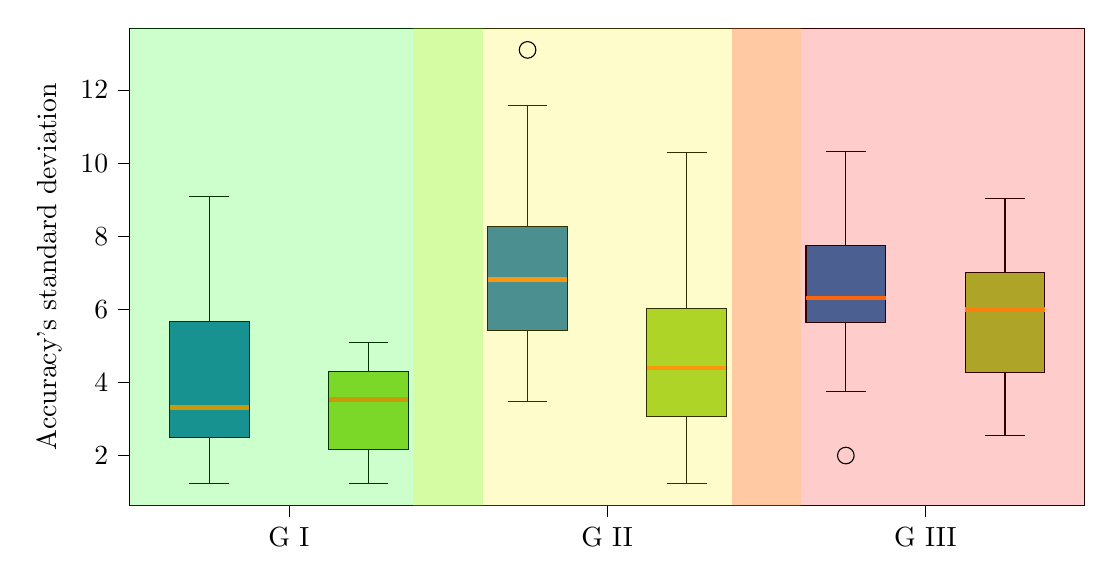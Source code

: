 % This file was created with tikzplotlib v0.10.1.
\begin{tikzpicture}

\definecolor{darkgray176}{RGB}{176,176,176}
\definecolor{darkorange25512714}{RGB}{255,127,14}
\definecolor{steelblue31119180}{RGB}{31,119,180}
\definecolor{yellowgreen}{RGB}{154, 205, 50}


\begin{axis}[
tick align=outside,
tick pos=left,
x grid style={darkgray176},
xmin=0.5, xmax=6.5,
xtick style={color=black},
y grid style={darkgray176},
ymin=0.631, ymax=13.689,
ytick style={color=black},
xtick={1.5,3.5,5.5},
xticklabels={
  G I,
  G II,
  G III
  },
  ylabel=Accuracy's standard deviation,
% only scale the axis, not the axis including the ticks and labels
scale only axis=true,
% set `width' and `height' to the desired values
width=\textwidth,
height=0.5\textwidth,
]
\path [draw=black, fill=steelblue31119180]
(axis cs:0.75,2.499)
--(axis cs:1.25,2.499)
--(axis cs:1.25,5.661)
--(axis cs:0.75,5.661)
--(axis cs:0.75,2.499)
--cycle;
\addplot [black]
table {%
1 2.499
1 1.225
};
\addplot [black]
table {%
1 5.661
1 9.083
};
\addplot [black]
table {%
0.875 1.225
1.125 1.225
};
\addplot [black]
table {%
0.875 9.083
1.125 9.083
};
\path [draw=black, fill=yellowgreen]
(axis cs:1.75,2.16)
--(axis cs:2.25,2.16)
--(axis cs:2.25,4.301)
--(axis cs:1.75,4.301)
--(axis cs:1.75,2.16)
--cycle;
\addplot [black]
table {%
2 2.16
2 1.225
};
\addplot [black]
table {%
2 4.301
2 5.099
};
\addplot [black]
table {%
1.875 1.225
2.125 1.225
};
\addplot [black]
table {%
1.875 5.099
2.125 5.099
};
\path [draw=black, fill=steelblue31119180]
(axis cs:2.75,5.423)
--(axis cs:3.25,5.423)
--(axis cs:3.25,8.254)
--(axis cs:2.75,8.254)
--(axis cs:2.75,5.423)
--cycle;
\addplot [black]
table {%
3 5.423
3 3.478
};
\addplot [black]
table {%
3 8.254
3 11.576
};
\addplot [black]
table {%
2.875 3.478
3.125 3.478
};
\addplot [black]
table {%
2.875 11.576
3.125 11.576
};
\addplot [black, mark=o, mark size=3, mark options={solid,fill opacity=0}, only marks]
table {%
3 13.096
};
\path [draw=black, fill=yellowgreen]
(axis cs:3.75,3.065)
--(axis cs:4.25,3.065)
--(axis cs:4.25,6.016)
--(axis cs:3.75,6.016)
--(axis cs:3.75,3.065)
--cycle;
\addplot [black]
table {%
4 3.065
4 1.225
};
\addplot [black]
table {%
4 6.016
4 10.296
};
\addplot [black]
table {%
3.875 1.225
4.125 1.225
};
\addplot [black]
table {%
3.875 10.296
4.125 10.296
};
\path [draw=black, fill=steelblue31119180]
(axis cs:4.75,5.644)
--(axis cs:5.25,5.644)
--(axis cs:5.25,7.747)
--(axis cs:4.75,7.747)
--(axis cs:4.75,5.644)
--cycle;
\addplot [black]
table {%
5 5.644
5 3.742
};
\addplot [black]
table {%
5 7.747
5 10.32
};
\addplot [black]
table {%
4.875 3.742
5.125 3.742
};
\addplot [black]
table {%
4.875 10.32
5.125 10.32
};
\addplot [black, mark=o, mark size=3, mark options={solid,fill opacity=0}, only marks]
table {%
5 2
};
\path [draw=black, fill=yellowgreen]
(axis cs:5.75,4.269)
--(axis cs:6.25,4.269)
--(axis cs:6.25,7.009)
--(axis cs:5.75,7.009)
--(axis cs:5.75,4.269)
--cycle;
\addplot [black]
table {%
6 4.269
6 2.55
};
\addplot [black]
table {%
6 7.009
6 9.028
};
\addplot [black]
table {%
5.875 2.55
6.125 2.55
};
\addplot [black]
table {%
5.875 9.028
6.125 9.028
};
\addplot [ultra thick, darkorange25512714]
table {%
0.75 3.317
1.25 3.317
};
\addplot [ultra thick, darkorange25512714]
table {%
1.75 3.536
2.25 3.536
};
\addplot [ultra thick, darkorange25512714]
table {%
2.75 6.819
3.25 6.819
};
\addplot [ultra thick, darkorange25512714]
table {%
3.75 4.402
4.25 4.402
};
\addplot [ultra thick, darkorange25512714]
table {%
4.75 6.304
5.25 6.304
};

\path [draw=green, opacity=0.2, line width=140pt]
(axis cs:1.5,0.1)
--(axis cs:1.5,14);

\path [draw=yellow, opacity=0.2, line width=140pt]
(axis cs:3.5,0.1)
--(axis cs:3.5,14);

\path [draw=red, opacity=0.2, line width=140pt]
(axis cs:5.5,0.1)
--(axis cs:5.5,14);

\addplot [ultra thick, darkorange25512714]
table {%
5.75 6
6.25 6
};
\end{axis}
\end{tikzpicture}